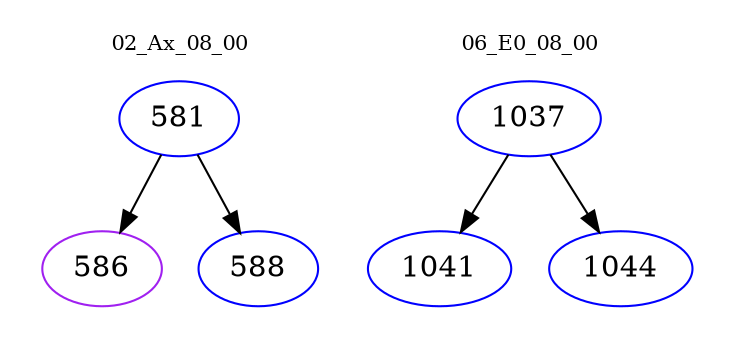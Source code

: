digraph{
subgraph cluster_0 {
color = white
label = "02_Ax_08_00";
fontsize=10;
T0_581 [label="581", color="blue"]
T0_581 -> T0_586 [color="black"]
T0_586 [label="586", color="purple"]
T0_581 -> T0_588 [color="black"]
T0_588 [label="588", color="blue"]
}
subgraph cluster_1 {
color = white
label = "06_E0_08_00";
fontsize=10;
T1_1037 [label="1037", color="blue"]
T1_1037 -> T1_1041 [color="black"]
T1_1041 [label="1041", color="blue"]
T1_1037 -> T1_1044 [color="black"]
T1_1044 [label="1044", color="blue"]
}
}
